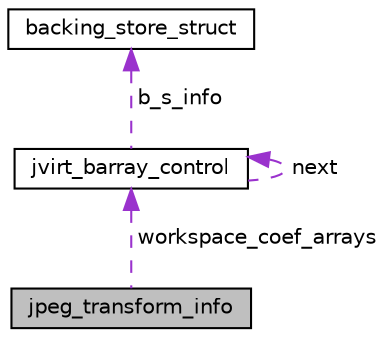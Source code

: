 digraph "jpeg_transform_info"
{
  edge [fontname="Helvetica",fontsize="10",labelfontname="Helvetica",labelfontsize="10"];
  node [fontname="Helvetica",fontsize="10",shape=record];
  Node1 [label="jpeg_transform_info",height=0.2,width=0.4,color="black", fillcolor="grey75", style="filled", fontcolor="black"];
  Node2 -> Node1 [dir="back",color="darkorchid3",fontsize="10",style="dashed",label=" workspace_coef_arrays" ];
  Node2 [label="jvirt_barray_control",height=0.2,width=0.4,color="black", fillcolor="white", style="filled",URL="$structjvirt__barray__control.html"];
  Node2 -> Node2 [dir="back",color="darkorchid3",fontsize="10",style="dashed",label=" next" ];
  Node3 -> Node2 [dir="back",color="darkorchid3",fontsize="10",style="dashed",label=" b_s_info" ];
  Node3 [label="backing_store_struct",height=0.2,width=0.4,color="black", fillcolor="white", style="filled",URL="$structbacking__store__struct.html"];
}
